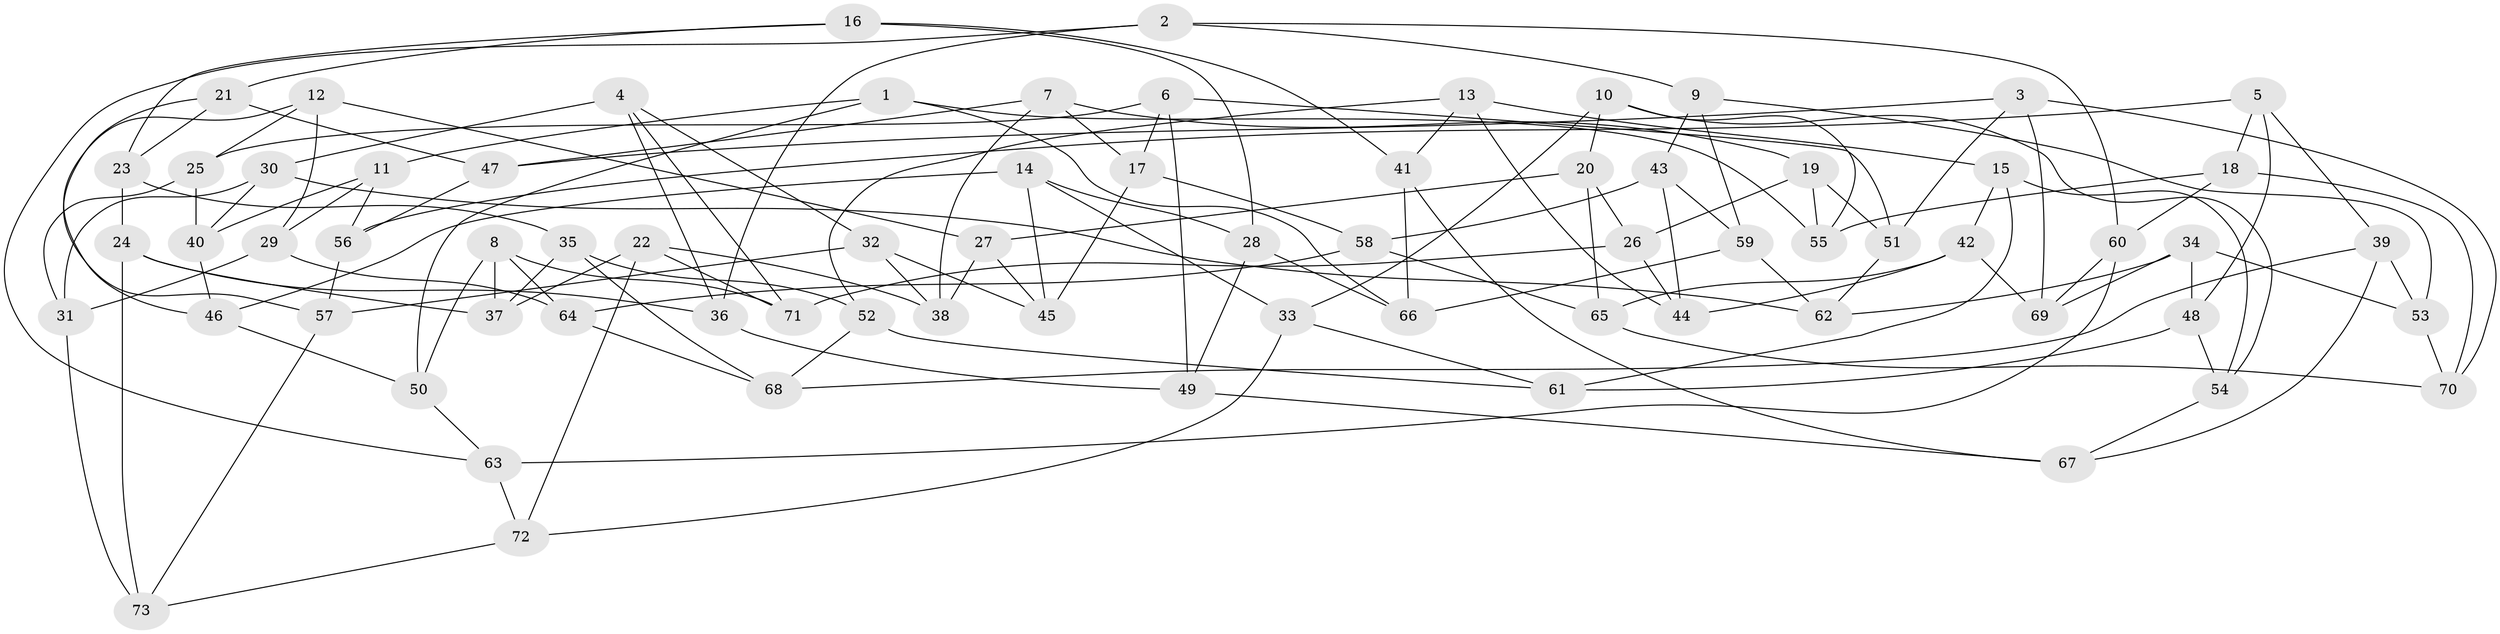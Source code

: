 // coarse degree distribution, {4: 0.3023255813953488, 5: 0.13953488372093023, 6: 0.5581395348837209}
// Generated by graph-tools (version 1.1) at 2025/52/02/27/25 19:52:29]
// undirected, 73 vertices, 146 edges
graph export_dot {
graph [start="1"]
  node [color=gray90,style=filled];
  1;
  2;
  3;
  4;
  5;
  6;
  7;
  8;
  9;
  10;
  11;
  12;
  13;
  14;
  15;
  16;
  17;
  18;
  19;
  20;
  21;
  22;
  23;
  24;
  25;
  26;
  27;
  28;
  29;
  30;
  31;
  32;
  33;
  34;
  35;
  36;
  37;
  38;
  39;
  40;
  41;
  42;
  43;
  44;
  45;
  46;
  47;
  48;
  49;
  50;
  51;
  52;
  53;
  54;
  55;
  56;
  57;
  58;
  59;
  60;
  61;
  62;
  63;
  64;
  65;
  66;
  67;
  68;
  69;
  70;
  71;
  72;
  73;
  1 -- 50;
  1 -- 55;
  1 -- 66;
  1 -- 11;
  2 -- 9;
  2 -- 63;
  2 -- 36;
  2 -- 60;
  3 -- 47;
  3 -- 51;
  3 -- 70;
  3 -- 69;
  4 -- 36;
  4 -- 71;
  4 -- 32;
  4 -- 30;
  5 -- 18;
  5 -- 48;
  5 -- 56;
  5 -- 39;
  6 -- 51;
  6 -- 25;
  6 -- 49;
  6 -- 17;
  7 -- 19;
  7 -- 17;
  7 -- 47;
  7 -- 38;
  8 -- 50;
  8 -- 37;
  8 -- 71;
  8 -- 64;
  9 -- 53;
  9 -- 59;
  9 -- 43;
  10 -- 54;
  10 -- 55;
  10 -- 33;
  10 -- 20;
  11 -- 29;
  11 -- 40;
  11 -- 56;
  12 -- 27;
  12 -- 29;
  12 -- 25;
  12 -- 46;
  13 -- 41;
  13 -- 15;
  13 -- 44;
  13 -- 52;
  14 -- 46;
  14 -- 33;
  14 -- 28;
  14 -- 45;
  15 -- 61;
  15 -- 54;
  15 -- 42;
  16 -- 23;
  16 -- 41;
  16 -- 28;
  16 -- 21;
  17 -- 58;
  17 -- 45;
  18 -- 70;
  18 -- 60;
  18 -- 55;
  19 -- 26;
  19 -- 51;
  19 -- 55;
  20 -- 65;
  20 -- 26;
  20 -- 27;
  21 -- 57;
  21 -- 23;
  21 -- 47;
  22 -- 37;
  22 -- 71;
  22 -- 72;
  22 -- 38;
  23 -- 24;
  23 -- 35;
  24 -- 37;
  24 -- 36;
  24 -- 73;
  25 -- 31;
  25 -- 40;
  26 -- 71;
  26 -- 44;
  27 -- 45;
  27 -- 38;
  28 -- 49;
  28 -- 66;
  29 -- 31;
  29 -- 64;
  30 -- 40;
  30 -- 62;
  30 -- 31;
  31 -- 73;
  32 -- 57;
  32 -- 45;
  32 -- 38;
  33 -- 61;
  33 -- 72;
  34 -- 69;
  34 -- 53;
  34 -- 48;
  34 -- 62;
  35 -- 52;
  35 -- 68;
  35 -- 37;
  36 -- 49;
  39 -- 67;
  39 -- 53;
  39 -- 68;
  40 -- 46;
  41 -- 66;
  41 -- 67;
  42 -- 44;
  42 -- 65;
  42 -- 69;
  43 -- 44;
  43 -- 59;
  43 -- 58;
  46 -- 50;
  47 -- 56;
  48 -- 61;
  48 -- 54;
  49 -- 67;
  50 -- 63;
  51 -- 62;
  52 -- 68;
  52 -- 61;
  53 -- 70;
  54 -- 67;
  56 -- 57;
  57 -- 73;
  58 -- 65;
  58 -- 64;
  59 -- 66;
  59 -- 62;
  60 -- 63;
  60 -- 69;
  63 -- 72;
  64 -- 68;
  65 -- 70;
  72 -- 73;
}
